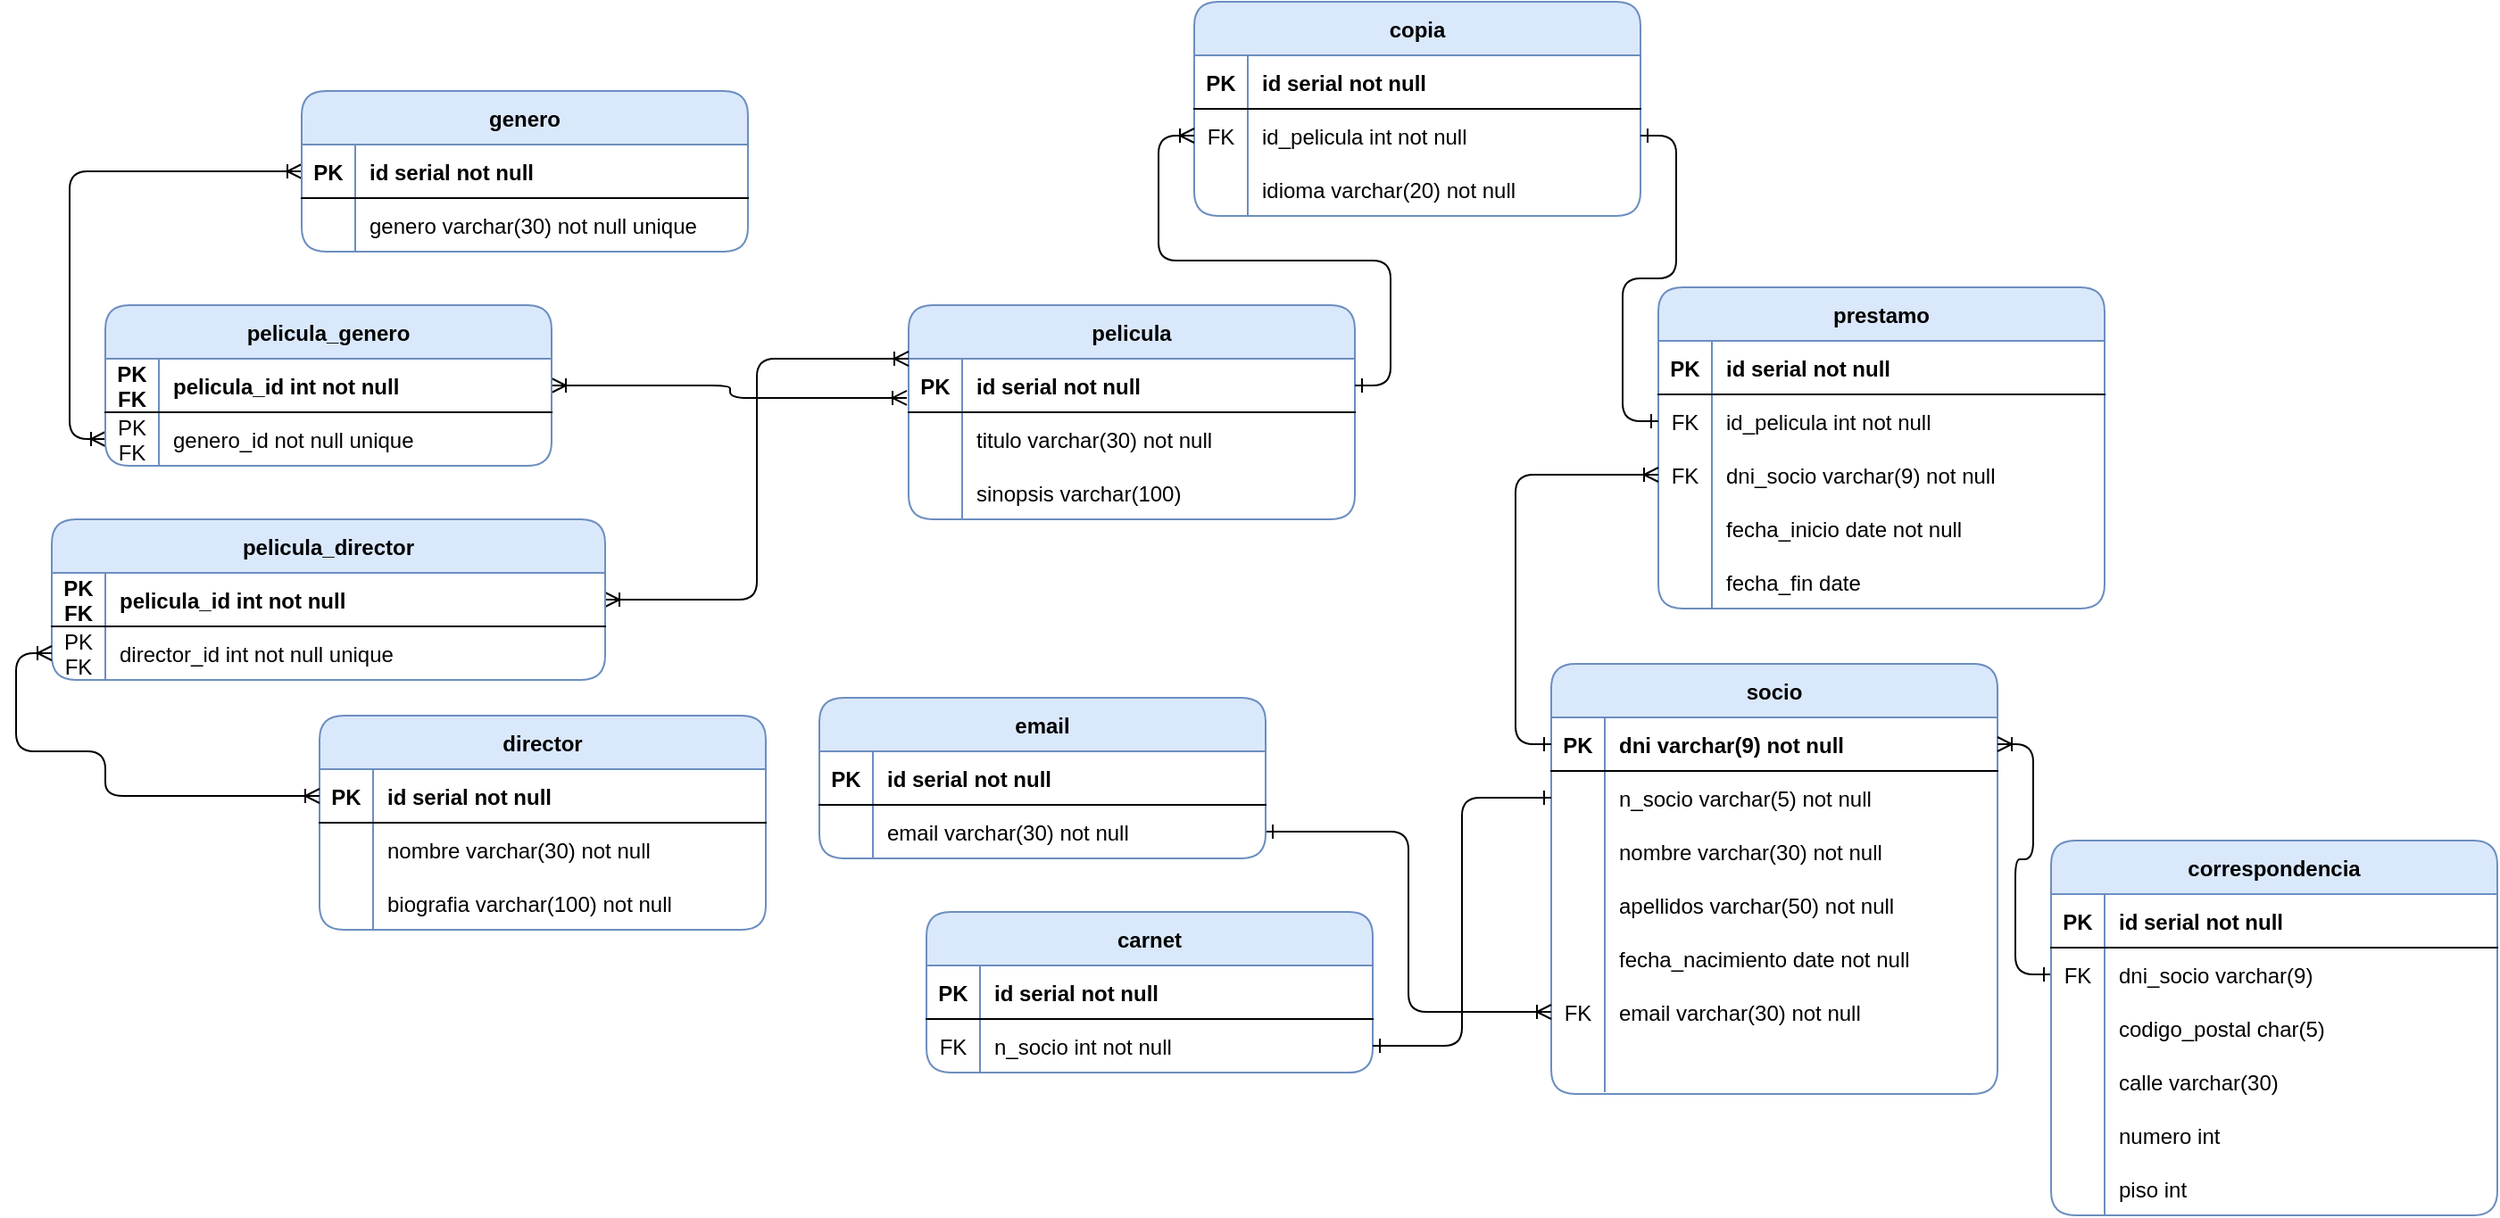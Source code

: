 <mxfile version="24.8.0">
  <diagram id="R2lEEEUBdFMjLlhIrx00" name="Page-1">
    <mxGraphModel dx="3134" dy="910" grid="1" gridSize="10" guides="1" tooltips="1" connect="1" arrows="1" fold="1" page="1" pageScale="1" pageWidth="850" pageHeight="1100" math="0" shadow="0" extFonts="Permanent Marker^https://fonts.googleapis.com/css?family=Permanent+Marker">
      <root>
        <mxCell id="0" />
        <mxCell id="1" parent="0" />
        <mxCell id="RQdMc8sgfqhstPo9OQYl-18" value="socio" style="shape=table;startSize=30;container=1;collapsible=1;childLayout=tableLayout;fixedRows=1;rowLines=0;fontStyle=1;align=center;resizeLast=1;fillColor=#dae8fc;strokeColor=#6c8ebf;rounded=1;" parent="1" vertex="1">
          <mxGeometry x="-30" y="691" width="250" height="241" as="geometry" />
        </mxCell>
        <mxCell id="RQdMc8sgfqhstPo9OQYl-19" value="" style="shape=partialRectangle;collapsible=0;dropTarget=0;pointerEvents=0;fillColor=none;points=[[0,0.5],[1,0.5]];portConstraint=eastwest;top=0;left=0;right=0;bottom=1;rounded=1;" parent="RQdMc8sgfqhstPo9OQYl-18" vertex="1">
          <mxGeometry y="30" width="250" height="30" as="geometry" />
        </mxCell>
        <mxCell id="RQdMc8sgfqhstPo9OQYl-20" value="PK" style="shape=partialRectangle;overflow=hidden;connectable=0;fillColor=none;top=0;left=0;bottom=0;right=0;fontStyle=1;rounded=1;" parent="RQdMc8sgfqhstPo9OQYl-19" vertex="1">
          <mxGeometry width="30" height="30" as="geometry">
            <mxRectangle width="30" height="30" as="alternateBounds" />
          </mxGeometry>
        </mxCell>
        <mxCell id="RQdMc8sgfqhstPo9OQYl-21" value="dni varchar(9) not null " style="shape=partialRectangle;overflow=hidden;connectable=0;fillColor=none;top=0;left=0;bottom=0;right=0;align=left;spacingLeft=6;fontStyle=1;rounded=1;" parent="RQdMc8sgfqhstPo9OQYl-19" vertex="1">
          <mxGeometry x="30" width="220" height="30" as="geometry">
            <mxRectangle width="220" height="30" as="alternateBounds" />
          </mxGeometry>
        </mxCell>
        <mxCell id="RQdMc8sgfqhstPo9OQYl-22" value="" style="shape=partialRectangle;collapsible=0;dropTarget=0;pointerEvents=0;fillColor=none;points=[[0,0.5],[1,0.5]];portConstraint=eastwest;top=0;left=0;right=0;bottom=0;rounded=1;" parent="RQdMc8sgfqhstPo9OQYl-18" vertex="1">
          <mxGeometry y="60" width="250" height="30" as="geometry" />
        </mxCell>
        <mxCell id="RQdMc8sgfqhstPo9OQYl-23" value="" style="shape=partialRectangle;overflow=hidden;connectable=0;fillColor=none;top=0;left=0;bottom=0;right=0;rounded=1;" parent="RQdMc8sgfqhstPo9OQYl-22" vertex="1">
          <mxGeometry width="30" height="30" as="geometry">
            <mxRectangle width="30" height="30" as="alternateBounds" />
          </mxGeometry>
        </mxCell>
        <mxCell id="RQdMc8sgfqhstPo9OQYl-24" value="n_socio varchar(5) not null" style="shape=partialRectangle;overflow=hidden;connectable=0;fillColor=none;top=0;left=0;bottom=0;right=0;align=left;spacingLeft=6;rounded=1;" parent="RQdMc8sgfqhstPo9OQYl-22" vertex="1">
          <mxGeometry x="30" width="220" height="30" as="geometry">
            <mxRectangle width="220" height="30" as="alternateBounds" />
          </mxGeometry>
        </mxCell>
        <mxCell id="RQdMc8sgfqhstPo9OQYl-36" value="" style="shape=partialRectangle;collapsible=0;dropTarget=0;pointerEvents=0;fillColor=none;points=[[0,0.5],[1,0.5]];portConstraint=eastwest;top=0;left=0;right=0;bottom=0;rounded=1;" parent="RQdMc8sgfqhstPo9OQYl-18" vertex="1">
          <mxGeometry y="90" width="250" height="30" as="geometry" />
        </mxCell>
        <mxCell id="RQdMc8sgfqhstPo9OQYl-37" value="" style="shape=partialRectangle;overflow=hidden;connectable=0;fillColor=none;top=0;left=0;bottom=0;right=0;rounded=1;" parent="RQdMc8sgfqhstPo9OQYl-36" vertex="1">
          <mxGeometry width="30" height="30" as="geometry">
            <mxRectangle width="30" height="30" as="alternateBounds" />
          </mxGeometry>
        </mxCell>
        <mxCell id="RQdMc8sgfqhstPo9OQYl-38" value="nombre varchar(30) not null" style="shape=partialRectangle;overflow=hidden;connectable=0;fillColor=none;top=0;left=0;bottom=0;right=0;align=left;spacingLeft=6;rounded=1;" parent="RQdMc8sgfqhstPo9OQYl-36" vertex="1">
          <mxGeometry x="30" width="220" height="30" as="geometry">
            <mxRectangle width="220" height="30" as="alternateBounds" />
          </mxGeometry>
        </mxCell>
        <mxCell id="RQdMc8sgfqhstPo9OQYl-39" value="" style="shape=partialRectangle;collapsible=0;dropTarget=0;pointerEvents=0;fillColor=none;points=[[0,0.5],[1,0.5]];portConstraint=eastwest;top=0;left=0;right=0;bottom=0;rounded=1;" parent="RQdMc8sgfqhstPo9OQYl-18" vertex="1">
          <mxGeometry y="120" width="250" height="30" as="geometry" />
        </mxCell>
        <mxCell id="RQdMc8sgfqhstPo9OQYl-40" value="" style="shape=partialRectangle;overflow=hidden;connectable=0;fillColor=none;top=0;left=0;bottom=0;right=0;rounded=1;" parent="RQdMc8sgfqhstPo9OQYl-39" vertex="1">
          <mxGeometry width="30" height="30" as="geometry">
            <mxRectangle width="30" height="30" as="alternateBounds" />
          </mxGeometry>
        </mxCell>
        <mxCell id="RQdMc8sgfqhstPo9OQYl-41" value="apellidos varchar(50) not null" style="shape=partialRectangle;overflow=hidden;connectable=0;fillColor=none;top=0;left=0;bottom=0;right=0;align=left;spacingLeft=6;rounded=1;" parent="RQdMc8sgfqhstPo9OQYl-39" vertex="1">
          <mxGeometry x="30" width="220" height="30" as="geometry">
            <mxRectangle width="220" height="30" as="alternateBounds" />
          </mxGeometry>
        </mxCell>
        <mxCell id="RQdMc8sgfqhstPo9OQYl-42" value="" style="shape=partialRectangle;collapsible=0;dropTarget=0;pointerEvents=0;fillColor=none;points=[[0,0.5],[1,0.5]];portConstraint=eastwest;top=0;left=0;right=0;bottom=0;rounded=1;" parent="RQdMc8sgfqhstPo9OQYl-18" vertex="1">
          <mxGeometry y="150" width="250" height="30" as="geometry" />
        </mxCell>
        <mxCell id="RQdMc8sgfqhstPo9OQYl-43" value="" style="shape=partialRectangle;overflow=hidden;connectable=0;fillColor=none;top=0;left=0;bottom=0;right=0;rounded=1;" parent="RQdMc8sgfqhstPo9OQYl-42" vertex="1">
          <mxGeometry width="30" height="30" as="geometry">
            <mxRectangle width="30" height="30" as="alternateBounds" />
          </mxGeometry>
        </mxCell>
        <mxCell id="RQdMc8sgfqhstPo9OQYl-44" value="fecha_nacimiento date not null" style="shape=partialRectangle;overflow=hidden;connectable=0;fillColor=none;top=0;left=0;bottom=0;right=0;align=left;spacingLeft=6;rounded=1;" parent="RQdMc8sgfqhstPo9OQYl-42" vertex="1">
          <mxGeometry x="30" width="220" height="30" as="geometry">
            <mxRectangle width="220" height="30" as="alternateBounds" />
          </mxGeometry>
        </mxCell>
        <mxCell id="RQdMc8sgfqhstPo9OQYl-137" value="" style="shape=partialRectangle;collapsible=0;dropTarget=0;pointerEvents=0;fillColor=none;points=[[0,0.5],[1,0.5]];portConstraint=eastwest;top=0;left=0;right=0;bottom=0;rounded=1;" parent="RQdMc8sgfqhstPo9OQYl-18" vertex="1">
          <mxGeometry y="180" width="250" height="30" as="geometry" />
        </mxCell>
        <mxCell id="RQdMc8sgfqhstPo9OQYl-138" value="FK" style="shape=partialRectangle;overflow=hidden;connectable=0;fillColor=none;top=0;left=0;bottom=0;right=0;rounded=1;" parent="RQdMc8sgfqhstPo9OQYl-137" vertex="1">
          <mxGeometry width="30" height="30" as="geometry">
            <mxRectangle width="30" height="30" as="alternateBounds" />
          </mxGeometry>
        </mxCell>
        <mxCell id="RQdMc8sgfqhstPo9OQYl-139" value="email varchar(30) not null" style="shape=partialRectangle;overflow=hidden;connectable=0;fillColor=none;top=0;left=0;bottom=0;right=0;align=left;spacingLeft=6;rounded=1;" parent="RQdMc8sgfqhstPo9OQYl-137" vertex="1">
          <mxGeometry x="30" width="220" height="30" as="geometry">
            <mxRectangle width="220" height="30" as="alternateBounds" />
          </mxGeometry>
        </mxCell>
        <mxCell id="RQdMc8sgfqhstPo9OQYl-175" value="" style="shape=partialRectangle;collapsible=0;dropTarget=0;pointerEvents=0;fillColor=none;points=[[0,0.5],[1,0.5]];portConstraint=eastwest;top=0;left=0;right=0;bottom=0;rounded=1;" parent="RQdMc8sgfqhstPo9OQYl-18" vertex="1">
          <mxGeometry y="210" width="250" height="30" as="geometry" />
        </mxCell>
        <mxCell id="RQdMc8sgfqhstPo9OQYl-176" value="" style="shape=partialRectangle;overflow=hidden;connectable=0;fillColor=none;top=0;left=0;bottom=0;right=0;rounded=1;" parent="RQdMc8sgfqhstPo9OQYl-175" vertex="1">
          <mxGeometry width="30" height="30" as="geometry">
            <mxRectangle width="30" height="30" as="alternateBounds" />
          </mxGeometry>
        </mxCell>
        <mxCell id="RQdMc8sgfqhstPo9OQYl-177" value="" style="shape=partialRectangle;overflow=hidden;connectable=0;fillColor=none;top=0;left=0;bottom=0;right=0;align=left;spacingLeft=6;rounded=1;" parent="RQdMc8sgfqhstPo9OQYl-175" vertex="1">
          <mxGeometry x="30" width="220" height="30" as="geometry">
            <mxRectangle width="220" height="30" as="alternateBounds" />
          </mxGeometry>
        </mxCell>
        <mxCell id="RQdMc8sgfqhstPo9OQYl-64" value="pelicula" style="shape=table;startSize=30;container=1;collapsible=1;childLayout=tableLayout;fixedRows=1;rowLines=0;fontStyle=1;align=center;resizeLast=1;fillColor=#dae8fc;strokeColor=#6c8ebf;rounded=1;" parent="1" vertex="1">
          <mxGeometry x="-390" y="490" width="250" height="120" as="geometry" />
        </mxCell>
        <mxCell id="RQdMc8sgfqhstPo9OQYl-65" value="" style="shape=partialRectangle;collapsible=0;dropTarget=0;pointerEvents=0;fillColor=none;points=[[0,0.5],[1,0.5]];portConstraint=eastwest;top=0;left=0;right=0;bottom=1;rounded=1;" parent="RQdMc8sgfqhstPo9OQYl-64" vertex="1">
          <mxGeometry y="30" width="250" height="30" as="geometry" />
        </mxCell>
        <mxCell id="RQdMc8sgfqhstPo9OQYl-66" value="PK" style="shape=partialRectangle;overflow=hidden;connectable=0;fillColor=none;top=0;left=0;bottom=0;right=0;fontStyle=1;rounded=1;" parent="RQdMc8sgfqhstPo9OQYl-65" vertex="1">
          <mxGeometry width="30" height="30" as="geometry">
            <mxRectangle width="30" height="30" as="alternateBounds" />
          </mxGeometry>
        </mxCell>
        <mxCell id="RQdMc8sgfqhstPo9OQYl-67" value="id serial not null " style="shape=partialRectangle;overflow=hidden;connectable=0;fillColor=none;top=0;left=0;bottom=0;right=0;align=left;spacingLeft=6;fontStyle=1;rounded=1;" parent="RQdMc8sgfqhstPo9OQYl-65" vertex="1">
          <mxGeometry x="30" width="220" height="30" as="geometry">
            <mxRectangle width="220" height="30" as="alternateBounds" />
          </mxGeometry>
        </mxCell>
        <mxCell id="RQdMc8sgfqhstPo9OQYl-68" value="" style="shape=partialRectangle;collapsible=0;dropTarget=0;pointerEvents=0;fillColor=none;points=[[0,0.5],[1,0.5]];portConstraint=eastwest;top=0;left=0;right=0;bottom=0;rounded=1;" parent="RQdMc8sgfqhstPo9OQYl-64" vertex="1">
          <mxGeometry y="60" width="250" height="30" as="geometry" />
        </mxCell>
        <mxCell id="RQdMc8sgfqhstPo9OQYl-69" value="" style="shape=partialRectangle;overflow=hidden;connectable=0;fillColor=none;top=0;left=0;bottom=0;right=0;rounded=1;" parent="RQdMc8sgfqhstPo9OQYl-68" vertex="1">
          <mxGeometry width="30" height="30" as="geometry">
            <mxRectangle width="30" height="30" as="alternateBounds" />
          </mxGeometry>
        </mxCell>
        <mxCell id="RQdMc8sgfqhstPo9OQYl-70" value="titulo varchar(30) not null" style="shape=partialRectangle;overflow=hidden;connectable=0;fillColor=none;top=0;left=0;bottom=0;right=0;align=left;spacingLeft=6;rounded=1;" parent="RQdMc8sgfqhstPo9OQYl-68" vertex="1">
          <mxGeometry x="30" width="220" height="30" as="geometry">
            <mxRectangle width="220" height="30" as="alternateBounds" />
          </mxGeometry>
        </mxCell>
        <mxCell id="RQdMc8sgfqhstPo9OQYl-77" value="" style="shape=partialRectangle;collapsible=0;dropTarget=0;pointerEvents=0;fillColor=none;points=[[0,0.5],[1,0.5]];portConstraint=eastwest;top=0;left=0;right=0;bottom=0;rounded=1;" parent="RQdMc8sgfqhstPo9OQYl-64" vertex="1">
          <mxGeometry y="90" width="250" height="30" as="geometry" />
        </mxCell>
        <mxCell id="RQdMc8sgfqhstPo9OQYl-78" value="" style="shape=partialRectangle;overflow=hidden;connectable=0;fillColor=none;top=0;left=0;bottom=0;right=0;rounded=1;" parent="RQdMc8sgfqhstPo9OQYl-77" vertex="1">
          <mxGeometry width="30" height="30" as="geometry">
            <mxRectangle width="30" height="30" as="alternateBounds" />
          </mxGeometry>
        </mxCell>
        <mxCell id="RQdMc8sgfqhstPo9OQYl-79" value="sinopsis varchar(100)" style="shape=partialRectangle;overflow=hidden;connectable=0;fillColor=none;top=0;left=0;bottom=0;right=0;align=left;spacingLeft=6;rounded=1;" parent="RQdMc8sgfqhstPo9OQYl-77" vertex="1">
          <mxGeometry x="30" width="220" height="30" as="geometry">
            <mxRectangle width="220" height="30" as="alternateBounds" />
          </mxGeometry>
        </mxCell>
        <mxCell id="RQdMc8sgfqhstPo9OQYl-102" value="copia" style="shape=table;startSize=30;container=1;collapsible=1;childLayout=tableLayout;fixedRows=1;rowLines=0;fontStyle=1;align=center;resizeLast=1;fillColor=#dae8fc;strokeColor=#6c8ebf;rounded=1;" parent="1" vertex="1">
          <mxGeometry x="-230" y="320" width="250" height="120" as="geometry" />
        </mxCell>
        <mxCell id="RQdMc8sgfqhstPo9OQYl-103" value="" style="shape=partialRectangle;collapsible=0;dropTarget=0;pointerEvents=0;fillColor=none;points=[[0,0.5],[1,0.5]];portConstraint=eastwest;top=0;left=0;right=0;bottom=1;rounded=1;" parent="RQdMc8sgfqhstPo9OQYl-102" vertex="1">
          <mxGeometry y="30" width="250" height="30" as="geometry" />
        </mxCell>
        <mxCell id="RQdMc8sgfqhstPo9OQYl-104" value="PK" style="shape=partialRectangle;overflow=hidden;connectable=0;fillColor=none;top=0;left=0;bottom=0;right=0;fontStyle=1;rounded=1;" parent="RQdMc8sgfqhstPo9OQYl-103" vertex="1">
          <mxGeometry width="30" height="30" as="geometry">
            <mxRectangle width="30" height="30" as="alternateBounds" />
          </mxGeometry>
        </mxCell>
        <mxCell id="RQdMc8sgfqhstPo9OQYl-105" value="id serial not null " style="shape=partialRectangle;overflow=hidden;connectable=0;fillColor=none;top=0;left=0;bottom=0;right=0;align=left;spacingLeft=6;fontStyle=1;rounded=1;" parent="RQdMc8sgfqhstPo9OQYl-103" vertex="1">
          <mxGeometry x="30" width="220" height="30" as="geometry">
            <mxRectangle width="220" height="30" as="alternateBounds" />
          </mxGeometry>
        </mxCell>
        <mxCell id="RQdMc8sgfqhstPo9OQYl-106" value="" style="shape=partialRectangle;collapsible=0;dropTarget=0;pointerEvents=0;fillColor=none;points=[[0,0.5],[1,0.5]];portConstraint=eastwest;top=0;left=0;right=0;bottom=0;rounded=1;" parent="RQdMc8sgfqhstPo9OQYl-102" vertex="1">
          <mxGeometry y="60" width="250" height="30" as="geometry" />
        </mxCell>
        <mxCell id="RQdMc8sgfqhstPo9OQYl-107" value="FK" style="shape=partialRectangle;overflow=hidden;connectable=0;fillColor=none;top=0;left=0;bottom=0;right=0;rounded=1;" parent="RQdMc8sgfqhstPo9OQYl-106" vertex="1">
          <mxGeometry width="30" height="30" as="geometry">
            <mxRectangle width="30" height="30" as="alternateBounds" />
          </mxGeometry>
        </mxCell>
        <mxCell id="RQdMc8sgfqhstPo9OQYl-108" value="id_pelicula int not null" style="shape=partialRectangle;overflow=hidden;connectable=0;fillColor=none;top=0;left=0;bottom=0;right=0;align=left;spacingLeft=6;rounded=1;" parent="RQdMc8sgfqhstPo9OQYl-106" vertex="1">
          <mxGeometry x="30" width="220" height="30" as="geometry">
            <mxRectangle width="220" height="30" as="alternateBounds" />
          </mxGeometry>
        </mxCell>
        <mxCell id="RQdMc8sgfqhstPo9OQYl-123" value="" style="shape=partialRectangle;collapsible=0;dropTarget=0;pointerEvents=0;fillColor=none;points=[[0,0.5],[1,0.5]];portConstraint=eastwest;top=0;left=0;right=0;bottom=0;rounded=1;" parent="RQdMc8sgfqhstPo9OQYl-102" vertex="1">
          <mxGeometry y="90" width="250" height="30" as="geometry" />
        </mxCell>
        <mxCell id="RQdMc8sgfqhstPo9OQYl-124" value="" style="shape=partialRectangle;overflow=hidden;connectable=0;fillColor=none;top=0;left=0;bottom=0;right=0;rounded=1;" parent="RQdMc8sgfqhstPo9OQYl-123" vertex="1">
          <mxGeometry width="30" height="30" as="geometry">
            <mxRectangle width="30" height="30" as="alternateBounds" />
          </mxGeometry>
        </mxCell>
        <mxCell id="RQdMc8sgfqhstPo9OQYl-125" value="idioma varchar(20) not null" style="shape=partialRectangle;overflow=hidden;connectable=0;fillColor=none;top=0;left=0;bottom=0;right=0;align=left;spacingLeft=6;rounded=1;" parent="RQdMc8sgfqhstPo9OQYl-123" vertex="1">
          <mxGeometry x="30" width="220" height="30" as="geometry">
            <mxRectangle width="220" height="30" as="alternateBounds" />
          </mxGeometry>
        </mxCell>
        <mxCell id="RQdMc8sgfqhstPo9OQYl-121" value="" style="edgeStyle=orthogonalEdgeStyle;rounded=1;orthogonalLoop=1;jettySize=auto;html=1;fontFamily=Helvetica;fontSize=12;fontColor=default;endArrow=ERone;endFill=0;startArrow=ERoneToMany;startFill=0;" parent="1" source="RQdMc8sgfqhstPo9OQYl-19" target="RQdMc8sgfqhstPo9OQYl-49" edge="1">
          <mxGeometry relative="1" as="geometry">
            <mxPoint x="340" y="770" as="targetPoint" />
          </mxGeometry>
        </mxCell>
        <mxCell id="RQdMc8sgfqhstPo9OQYl-122" value="" style="edgeStyle=orthogonalEdgeStyle;rounded=1;orthogonalLoop=1;jettySize=auto;html=1;endArrow=ERone;endFill=0;startArrow=ERoneToMany;startFill=0;" parent="1" source="RQdMc8sgfqhstPo9OQYl-106" target="RQdMc8sgfqhstPo9OQYl-65" edge="1">
          <mxGeometry relative="1" as="geometry" />
        </mxCell>
        <mxCell id="RQdMc8sgfqhstPo9OQYl-83" value="prestamo" style="shape=table;startSize=30;container=1;collapsible=1;childLayout=tableLayout;fixedRows=1;rowLines=0;fontStyle=1;align=center;resizeLast=1;fillColor=#dae8fc;strokeColor=#6c8ebf;rounded=1;" parent="1" vertex="1">
          <mxGeometry x="30" y="480" width="250" height="180" as="geometry" />
        </mxCell>
        <mxCell id="RQdMc8sgfqhstPo9OQYl-84" value="" style="shape=partialRectangle;collapsible=0;dropTarget=0;pointerEvents=0;fillColor=none;points=[[0,0.5],[1,0.5]];portConstraint=eastwest;top=0;left=0;right=0;bottom=1;rounded=1;" parent="RQdMc8sgfqhstPo9OQYl-83" vertex="1">
          <mxGeometry y="30" width="250" height="30" as="geometry" />
        </mxCell>
        <mxCell id="RQdMc8sgfqhstPo9OQYl-85" value="PK" style="shape=partialRectangle;overflow=hidden;connectable=0;fillColor=none;top=0;left=0;bottom=0;right=0;fontStyle=1;rounded=1;" parent="RQdMc8sgfqhstPo9OQYl-84" vertex="1">
          <mxGeometry width="30" height="30" as="geometry">
            <mxRectangle width="30" height="30" as="alternateBounds" />
          </mxGeometry>
        </mxCell>
        <mxCell id="RQdMc8sgfqhstPo9OQYl-86" value="id serial not null " style="shape=partialRectangle;overflow=hidden;connectable=0;fillColor=none;top=0;left=0;bottom=0;right=0;align=left;spacingLeft=6;fontStyle=1;rounded=1;" parent="RQdMc8sgfqhstPo9OQYl-84" vertex="1">
          <mxGeometry x="30" width="220" height="30" as="geometry">
            <mxRectangle width="220" height="30" as="alternateBounds" />
          </mxGeometry>
        </mxCell>
        <mxCell id="RQdMc8sgfqhstPo9OQYl-87" value="" style="shape=partialRectangle;collapsible=0;dropTarget=0;pointerEvents=0;fillColor=none;points=[[0,0.5],[1,0.5]];portConstraint=eastwest;top=0;left=0;right=0;bottom=0;rounded=1;" parent="RQdMc8sgfqhstPo9OQYl-83" vertex="1">
          <mxGeometry y="60" width="250" height="30" as="geometry" />
        </mxCell>
        <mxCell id="RQdMc8sgfqhstPo9OQYl-88" value="FK" style="shape=partialRectangle;overflow=hidden;connectable=0;fillColor=none;top=0;left=0;bottom=0;right=0;rounded=1;" parent="RQdMc8sgfqhstPo9OQYl-87" vertex="1">
          <mxGeometry width="30" height="30" as="geometry">
            <mxRectangle width="30" height="30" as="alternateBounds" />
          </mxGeometry>
        </mxCell>
        <mxCell id="RQdMc8sgfqhstPo9OQYl-89" value="id_pelicula int not null" style="shape=partialRectangle;overflow=hidden;connectable=0;fillColor=none;top=0;left=0;bottom=0;right=0;align=left;spacingLeft=6;rounded=1;" parent="RQdMc8sgfqhstPo9OQYl-87" vertex="1">
          <mxGeometry x="30" width="220" height="30" as="geometry">
            <mxRectangle width="220" height="30" as="alternateBounds" />
          </mxGeometry>
        </mxCell>
        <mxCell id="RQdMc8sgfqhstPo9OQYl-90" value="" style="shape=partialRectangle;collapsible=0;dropTarget=0;pointerEvents=0;fillColor=none;points=[[0,0.5],[1,0.5]];portConstraint=eastwest;top=0;left=0;right=0;bottom=0;rounded=1;" parent="RQdMc8sgfqhstPo9OQYl-83" vertex="1">
          <mxGeometry y="90" width="250" height="30" as="geometry" />
        </mxCell>
        <mxCell id="RQdMc8sgfqhstPo9OQYl-91" value="FK" style="shape=partialRectangle;overflow=hidden;connectable=0;fillColor=none;top=0;left=0;bottom=0;right=0;rounded=1;" parent="RQdMc8sgfqhstPo9OQYl-90" vertex="1">
          <mxGeometry width="30" height="30" as="geometry">
            <mxRectangle width="30" height="30" as="alternateBounds" />
          </mxGeometry>
        </mxCell>
        <mxCell id="RQdMc8sgfqhstPo9OQYl-92" value="dni_socio varchar(9) not null" style="shape=partialRectangle;overflow=hidden;connectable=0;fillColor=none;top=0;left=0;bottom=0;right=0;align=left;spacingLeft=6;rounded=1;" parent="RQdMc8sgfqhstPo9OQYl-90" vertex="1">
          <mxGeometry x="30" width="220" height="30" as="geometry">
            <mxRectangle width="220" height="30" as="alternateBounds" />
          </mxGeometry>
        </mxCell>
        <mxCell id="RQdMc8sgfqhstPo9OQYl-126" value="" style="shape=partialRectangle;collapsible=0;dropTarget=0;pointerEvents=0;fillColor=none;points=[[0,0.5],[1,0.5]];portConstraint=eastwest;top=0;left=0;right=0;bottom=0;rounded=1;" parent="RQdMc8sgfqhstPo9OQYl-83" vertex="1">
          <mxGeometry y="120" width="250" height="30" as="geometry" />
        </mxCell>
        <mxCell id="RQdMc8sgfqhstPo9OQYl-127" value="" style="shape=partialRectangle;overflow=hidden;connectable=0;fillColor=none;top=0;left=0;bottom=0;right=0;rounded=1;" parent="RQdMc8sgfqhstPo9OQYl-126" vertex="1">
          <mxGeometry width="30" height="30" as="geometry">
            <mxRectangle width="30" height="30" as="alternateBounds" />
          </mxGeometry>
        </mxCell>
        <mxCell id="RQdMc8sgfqhstPo9OQYl-128" value="fecha_inicio date not null" style="shape=partialRectangle;overflow=hidden;connectable=0;fillColor=none;top=0;left=0;bottom=0;right=0;align=left;spacingLeft=6;rounded=1;" parent="RQdMc8sgfqhstPo9OQYl-126" vertex="1">
          <mxGeometry x="30" width="220" height="30" as="geometry">
            <mxRectangle width="220" height="30" as="alternateBounds" />
          </mxGeometry>
        </mxCell>
        <mxCell id="RQdMc8sgfqhstPo9OQYl-129" value="" style="shape=partialRectangle;collapsible=0;dropTarget=0;pointerEvents=0;fillColor=none;points=[[0,0.5],[1,0.5]];portConstraint=eastwest;top=0;left=0;right=0;bottom=0;rounded=1;" parent="RQdMc8sgfqhstPo9OQYl-83" vertex="1">
          <mxGeometry y="150" width="250" height="30" as="geometry" />
        </mxCell>
        <mxCell id="RQdMc8sgfqhstPo9OQYl-130" value="" style="shape=partialRectangle;overflow=hidden;connectable=0;fillColor=none;top=0;left=0;bottom=0;right=0;rounded=1;" parent="RQdMc8sgfqhstPo9OQYl-129" vertex="1">
          <mxGeometry width="30" height="30" as="geometry">
            <mxRectangle width="30" height="30" as="alternateBounds" />
          </mxGeometry>
        </mxCell>
        <mxCell id="RQdMc8sgfqhstPo9OQYl-131" value="fecha_fin date" style="shape=partialRectangle;overflow=hidden;connectable=0;fillColor=none;top=0;left=0;bottom=0;right=0;align=left;spacingLeft=6;rounded=1;" parent="RQdMc8sgfqhstPo9OQYl-129" vertex="1">
          <mxGeometry x="30" width="220" height="30" as="geometry">
            <mxRectangle width="220" height="30" as="alternateBounds" />
          </mxGeometry>
        </mxCell>
        <mxCell id="RQdMc8sgfqhstPo9OQYl-132" value="" style="edgeStyle=orthogonalEdgeStyle;rounded=1;orthogonalLoop=1;jettySize=auto;html=1;endArrow=ERone;endFill=0;startArrow=ERone;startFill=0;" parent="1" source="RQdMc8sgfqhstPo9OQYl-106" target="RQdMc8sgfqhstPo9OQYl-87" edge="1">
          <mxGeometry relative="1" as="geometry" />
        </mxCell>
        <mxCell id="RQdMc8sgfqhstPo9OQYl-133" value="" style="edgeStyle=orthogonalEdgeStyle;rounded=1;orthogonalLoop=1;jettySize=auto;html=1;entryX=0;entryY=0.5;entryDx=0;entryDy=0;endArrow=ERone;endFill=0;startArrow=ERoneToMany;startFill=0;" parent="1" source="RQdMc8sgfqhstPo9OQYl-90" target="RQdMc8sgfqhstPo9OQYl-19" edge="1">
          <mxGeometry relative="1" as="geometry" />
        </mxCell>
        <mxCell id="RQdMc8sgfqhstPo9OQYl-140" value="carnet" style="shape=table;startSize=30;container=1;collapsible=1;childLayout=tableLayout;fixedRows=1;rowLines=0;fontStyle=1;align=center;resizeLast=1;fillColor=#dae8fc;strokeColor=#6c8ebf;rounded=1;" parent="1" vertex="1">
          <mxGeometry x="-380" y="830" width="250" height="90" as="geometry" />
        </mxCell>
        <mxCell id="RQdMc8sgfqhstPo9OQYl-141" value="" style="shape=partialRectangle;collapsible=0;dropTarget=0;pointerEvents=0;fillColor=none;points=[[0,0.5],[1,0.5]];portConstraint=eastwest;top=0;left=0;right=0;bottom=1;rounded=1;" parent="RQdMc8sgfqhstPo9OQYl-140" vertex="1">
          <mxGeometry y="30" width="250" height="30" as="geometry" />
        </mxCell>
        <mxCell id="RQdMc8sgfqhstPo9OQYl-142" value="PK" style="shape=partialRectangle;overflow=hidden;connectable=0;fillColor=none;top=0;left=0;bottom=0;right=0;fontStyle=1;rounded=1;" parent="RQdMc8sgfqhstPo9OQYl-141" vertex="1">
          <mxGeometry width="30" height="30" as="geometry">
            <mxRectangle width="30" height="30" as="alternateBounds" />
          </mxGeometry>
        </mxCell>
        <mxCell id="RQdMc8sgfqhstPo9OQYl-143" value="id serial not null" style="shape=partialRectangle;overflow=hidden;connectable=0;fillColor=none;top=0;left=0;bottom=0;right=0;align=left;spacingLeft=6;fontStyle=1;rounded=1;" parent="RQdMc8sgfqhstPo9OQYl-141" vertex="1">
          <mxGeometry x="30" width="220" height="30" as="geometry">
            <mxRectangle width="220" height="30" as="alternateBounds" />
          </mxGeometry>
        </mxCell>
        <mxCell id="RQdMc8sgfqhstPo9OQYl-144" value="" style="shape=partialRectangle;collapsible=0;dropTarget=0;pointerEvents=0;fillColor=none;points=[[0,0.5],[1,0.5]];portConstraint=eastwest;top=0;left=0;right=0;bottom=0;rounded=1;" parent="RQdMc8sgfqhstPo9OQYl-140" vertex="1">
          <mxGeometry y="60" width="250" height="30" as="geometry" />
        </mxCell>
        <mxCell id="RQdMc8sgfqhstPo9OQYl-145" value="FK" style="shape=partialRectangle;overflow=hidden;connectable=0;fillColor=none;top=0;left=0;bottom=0;right=0;rounded=1;" parent="RQdMc8sgfqhstPo9OQYl-144" vertex="1">
          <mxGeometry width="30" height="30" as="geometry">
            <mxRectangle width="30" height="30" as="alternateBounds" />
          </mxGeometry>
        </mxCell>
        <mxCell id="RQdMc8sgfqhstPo9OQYl-146" value="n_socio int not null" style="shape=partialRectangle;overflow=hidden;connectable=0;fillColor=none;top=0;left=0;bottom=0;right=0;align=left;spacingLeft=6;rounded=1;" parent="RQdMc8sgfqhstPo9OQYl-144" vertex="1">
          <mxGeometry x="30" width="220" height="30" as="geometry">
            <mxRectangle width="220" height="30" as="alternateBounds" />
          </mxGeometry>
        </mxCell>
        <mxCell id="RQdMc8sgfqhstPo9OQYl-159" value="" style="edgeStyle=orthogonalEdgeStyle;rounded=1;orthogonalLoop=1;jettySize=auto;html=1;entryX=0;entryY=0.5;entryDx=0;entryDy=0;endArrow=ERone;endFill=0;startArrow=ERone;startFill=0;exitX=1;exitY=0.5;exitDx=0;exitDy=0;" parent="1" source="RQdMc8sgfqhstPo9OQYl-144" target="RQdMc8sgfqhstPo9OQYl-22" edge="1">
          <mxGeometry relative="1" as="geometry" />
        </mxCell>
        <mxCell id="RQdMc8sgfqhstPo9OQYl-163" value="" style="edgeStyle=orthogonalEdgeStyle;rounded=1;orthogonalLoop=1;jettySize=auto;html=1;endArrow=ERoneToMany;endFill=0;startArrow=ERone;startFill=0;exitX=1;exitY=0.5;exitDx=0;exitDy=0;" parent="1" source="RQdMc8sgfqhstPo9OQYl-169" target="RQdMc8sgfqhstPo9OQYl-137" edge="1">
          <mxGeometry relative="1" as="geometry">
            <mxPoint x="-170" y="805" as="sourcePoint" />
            <mxPoint x="-80.5" y="740" as="targetPoint" />
          </mxGeometry>
        </mxCell>
        <mxCell id="RQdMc8sgfqhstPo9OQYl-165" value="email" style="shape=table;startSize=30;container=1;collapsible=1;childLayout=tableLayout;fixedRows=1;rowLines=0;fontStyle=1;align=center;resizeLast=1;fillColor=#dae8fc;strokeColor=#6c8ebf;rounded=1;" parent="1" vertex="1">
          <mxGeometry x="-440" y="710" width="250" height="90" as="geometry" />
        </mxCell>
        <mxCell id="RQdMc8sgfqhstPo9OQYl-166" value="" style="shape=partialRectangle;collapsible=0;dropTarget=0;pointerEvents=0;fillColor=none;points=[[0,0.5],[1,0.5]];portConstraint=eastwest;top=0;left=0;right=0;bottom=1;rounded=1;" parent="RQdMc8sgfqhstPo9OQYl-165" vertex="1">
          <mxGeometry y="30" width="250" height="30" as="geometry" />
        </mxCell>
        <mxCell id="RQdMc8sgfqhstPo9OQYl-167" value="PK" style="shape=partialRectangle;overflow=hidden;connectable=0;fillColor=none;top=0;left=0;bottom=0;right=0;fontStyle=1;rounded=1;" parent="RQdMc8sgfqhstPo9OQYl-166" vertex="1">
          <mxGeometry width="30" height="30" as="geometry">
            <mxRectangle width="30" height="30" as="alternateBounds" />
          </mxGeometry>
        </mxCell>
        <mxCell id="RQdMc8sgfqhstPo9OQYl-168" value="id serial not null" style="shape=partialRectangle;overflow=hidden;connectable=0;fillColor=none;top=0;left=0;bottom=0;right=0;align=left;spacingLeft=6;fontStyle=1;rounded=1;" parent="RQdMc8sgfqhstPo9OQYl-166" vertex="1">
          <mxGeometry x="30" width="220" height="30" as="geometry">
            <mxRectangle width="220" height="30" as="alternateBounds" />
          </mxGeometry>
        </mxCell>
        <mxCell id="RQdMc8sgfqhstPo9OQYl-169" value="" style="shape=partialRectangle;collapsible=0;dropTarget=0;pointerEvents=0;fillColor=none;points=[[0,0.5],[1,0.5]];portConstraint=eastwest;top=0;left=0;right=0;bottom=0;rounded=1;" parent="RQdMc8sgfqhstPo9OQYl-165" vertex="1">
          <mxGeometry y="60" width="250" height="30" as="geometry" />
        </mxCell>
        <mxCell id="RQdMc8sgfqhstPo9OQYl-170" value="" style="shape=partialRectangle;overflow=hidden;connectable=0;fillColor=none;top=0;left=0;bottom=0;right=0;rounded=1;" parent="RQdMc8sgfqhstPo9OQYl-169" vertex="1">
          <mxGeometry width="30" height="30" as="geometry">
            <mxRectangle width="30" height="30" as="alternateBounds" />
          </mxGeometry>
        </mxCell>
        <mxCell id="RQdMc8sgfqhstPo9OQYl-171" value="email varchar(30) not null" style="shape=partialRectangle;overflow=hidden;connectable=0;fillColor=none;top=0;left=0;bottom=0;right=0;align=left;spacingLeft=6;rounded=1;" parent="RQdMc8sgfqhstPo9OQYl-169" vertex="1">
          <mxGeometry x="30" width="220" height="30" as="geometry">
            <mxRectangle width="220" height="30" as="alternateBounds" />
          </mxGeometry>
        </mxCell>
        <mxCell id="RQdMc8sgfqhstPo9OQYl-178" value="director" style="shape=table;startSize=30;container=1;collapsible=1;childLayout=tableLayout;fixedRows=1;rowLines=0;fontStyle=1;align=center;resizeLast=1;fillColor=#dae8fc;strokeColor=#6c8ebf;rounded=1;" parent="1" vertex="1">
          <mxGeometry x="-720" y="720" width="250" height="120" as="geometry" />
        </mxCell>
        <mxCell id="RQdMc8sgfqhstPo9OQYl-179" value="" style="shape=partialRectangle;collapsible=0;dropTarget=0;pointerEvents=0;fillColor=none;points=[[0,0.5],[1,0.5]];portConstraint=eastwest;top=0;left=0;right=0;bottom=1;rounded=1;" parent="RQdMc8sgfqhstPo9OQYl-178" vertex="1">
          <mxGeometry y="30" width="250" height="30" as="geometry" />
        </mxCell>
        <mxCell id="RQdMc8sgfqhstPo9OQYl-180" value="PK" style="shape=partialRectangle;overflow=hidden;connectable=0;fillColor=none;top=0;left=0;bottom=0;right=0;fontStyle=1;rounded=1;" parent="RQdMc8sgfqhstPo9OQYl-179" vertex="1">
          <mxGeometry width="30" height="30" as="geometry">
            <mxRectangle width="30" height="30" as="alternateBounds" />
          </mxGeometry>
        </mxCell>
        <mxCell id="RQdMc8sgfqhstPo9OQYl-181" value="id serial not null" style="shape=partialRectangle;overflow=hidden;connectable=0;fillColor=none;top=0;left=0;bottom=0;right=0;align=left;spacingLeft=6;fontStyle=1;rounded=1;" parent="RQdMc8sgfqhstPo9OQYl-179" vertex="1">
          <mxGeometry x="30" width="220" height="30" as="geometry">
            <mxRectangle width="220" height="30" as="alternateBounds" />
          </mxGeometry>
        </mxCell>
        <mxCell id="RQdMc8sgfqhstPo9OQYl-182" value="" style="shape=partialRectangle;collapsible=0;dropTarget=0;pointerEvents=0;fillColor=none;points=[[0,0.5],[1,0.5]];portConstraint=eastwest;top=0;left=0;right=0;bottom=0;rounded=1;" parent="RQdMc8sgfqhstPo9OQYl-178" vertex="1">
          <mxGeometry y="60" width="250" height="30" as="geometry" />
        </mxCell>
        <mxCell id="RQdMc8sgfqhstPo9OQYl-183" value="" style="shape=partialRectangle;overflow=hidden;connectable=0;fillColor=none;top=0;left=0;bottom=0;right=0;rounded=1;" parent="RQdMc8sgfqhstPo9OQYl-182" vertex="1">
          <mxGeometry width="30" height="30" as="geometry">
            <mxRectangle width="30" height="30" as="alternateBounds" />
          </mxGeometry>
        </mxCell>
        <mxCell id="RQdMc8sgfqhstPo9OQYl-184" value="nombre varchar(30) not null" style="shape=partialRectangle;overflow=hidden;connectable=0;fillColor=none;top=0;left=0;bottom=0;right=0;align=left;spacingLeft=6;rounded=1;" parent="RQdMc8sgfqhstPo9OQYl-182" vertex="1">
          <mxGeometry x="30" width="220" height="30" as="geometry">
            <mxRectangle width="220" height="30" as="alternateBounds" />
          </mxGeometry>
        </mxCell>
        <mxCell id="RQdMc8sgfqhstPo9OQYl-192" value="" style="shape=partialRectangle;collapsible=0;dropTarget=0;pointerEvents=0;fillColor=none;points=[[0,0.5],[1,0.5]];portConstraint=eastwest;top=0;left=0;right=0;bottom=0;rounded=1;" parent="RQdMc8sgfqhstPo9OQYl-178" vertex="1">
          <mxGeometry y="90" width="250" height="30" as="geometry" />
        </mxCell>
        <mxCell id="RQdMc8sgfqhstPo9OQYl-193" value="" style="shape=partialRectangle;overflow=hidden;connectable=0;fillColor=none;top=0;left=0;bottom=0;right=0;rounded=1;" parent="RQdMc8sgfqhstPo9OQYl-192" vertex="1">
          <mxGeometry width="30" height="30" as="geometry">
            <mxRectangle width="30" height="30" as="alternateBounds" />
          </mxGeometry>
        </mxCell>
        <mxCell id="RQdMc8sgfqhstPo9OQYl-194" value="biografia varchar(100) not null" style="shape=partialRectangle;overflow=hidden;connectable=0;fillColor=none;top=0;left=0;bottom=0;right=0;align=left;spacingLeft=6;rounded=1;" parent="RQdMc8sgfqhstPo9OQYl-192" vertex="1">
          <mxGeometry x="30" width="220" height="30" as="geometry">
            <mxRectangle width="220" height="30" as="alternateBounds" />
          </mxGeometry>
        </mxCell>
        <mxCell id="RQdMc8sgfqhstPo9OQYl-222" style="edgeStyle=orthogonalEdgeStyle;rounded=1;orthogonalLoop=1;jettySize=auto;html=1;entryX=0;entryY=0.5;entryDx=0;entryDy=0;endArrow=ERoneToMany;endFill=0;startArrow=ERoneToMany;startFill=0;" parent="1" source="RQdMc8sgfqhstPo9OQYl-186" target="RQdMc8sgfqhstPo9OQYl-201" edge="1">
          <mxGeometry relative="1" as="geometry" />
        </mxCell>
        <mxCell id="RQdMc8sgfqhstPo9OQYl-185" value="genero" style="shape=table;startSize=30;container=1;collapsible=1;childLayout=tableLayout;fixedRows=1;rowLines=0;fontStyle=1;align=center;resizeLast=1;fillColor=#dae8fc;strokeColor=#6c8ebf;rounded=1;" parent="1" vertex="1">
          <mxGeometry x="-730" y="370" width="250" height="90" as="geometry" />
        </mxCell>
        <mxCell id="RQdMc8sgfqhstPo9OQYl-186" value="" style="shape=partialRectangle;collapsible=0;dropTarget=0;pointerEvents=0;fillColor=none;points=[[0,0.5],[1,0.5]];portConstraint=eastwest;top=0;left=0;right=0;bottom=1;rounded=1;" parent="RQdMc8sgfqhstPo9OQYl-185" vertex="1">
          <mxGeometry y="30" width="250" height="30" as="geometry" />
        </mxCell>
        <mxCell id="RQdMc8sgfqhstPo9OQYl-187" value="PK" style="shape=partialRectangle;overflow=hidden;connectable=0;fillColor=none;top=0;left=0;bottom=0;right=0;fontStyle=1;rounded=1;" parent="RQdMc8sgfqhstPo9OQYl-186" vertex="1">
          <mxGeometry width="30" height="30" as="geometry">
            <mxRectangle width="30" height="30" as="alternateBounds" />
          </mxGeometry>
        </mxCell>
        <mxCell id="RQdMc8sgfqhstPo9OQYl-188" value="id serial not null" style="shape=partialRectangle;overflow=hidden;connectable=0;fillColor=none;top=0;left=0;bottom=0;right=0;align=left;spacingLeft=6;fontStyle=1;rounded=1;" parent="RQdMc8sgfqhstPo9OQYl-186" vertex="1">
          <mxGeometry x="30" width="220" height="30" as="geometry">
            <mxRectangle width="220" height="30" as="alternateBounds" />
          </mxGeometry>
        </mxCell>
        <mxCell id="RQdMc8sgfqhstPo9OQYl-189" value="" style="shape=partialRectangle;collapsible=0;dropTarget=0;pointerEvents=0;fillColor=none;points=[[0,0.5],[1,0.5]];portConstraint=eastwest;top=0;left=0;right=0;bottom=0;rounded=1;" parent="RQdMc8sgfqhstPo9OQYl-185" vertex="1">
          <mxGeometry y="60" width="250" height="30" as="geometry" />
        </mxCell>
        <mxCell id="RQdMc8sgfqhstPo9OQYl-190" value="" style="shape=partialRectangle;overflow=hidden;connectable=0;fillColor=none;top=0;left=0;bottom=0;right=0;rounded=1;" parent="RQdMc8sgfqhstPo9OQYl-189" vertex="1">
          <mxGeometry width="30" height="30" as="geometry">
            <mxRectangle width="30" height="30" as="alternateBounds" />
          </mxGeometry>
        </mxCell>
        <mxCell id="RQdMc8sgfqhstPo9OQYl-191" value="genero varchar(30) not null unique" style="shape=partialRectangle;overflow=hidden;connectable=0;fillColor=none;top=0;left=0;bottom=0;right=0;align=left;spacingLeft=6;rounded=1;" parent="RQdMc8sgfqhstPo9OQYl-189" vertex="1">
          <mxGeometry x="30" width="220" height="30" as="geometry">
            <mxRectangle width="220" height="30" as="alternateBounds" />
          </mxGeometry>
        </mxCell>
        <mxCell id="RQdMc8sgfqhstPo9OQYl-195" value="" style="edgeStyle=orthogonalEdgeStyle;rounded=1;orthogonalLoop=1;jettySize=auto;html=1;endArrow=ERoneToMany;endFill=0;startArrow=ERoneToMany;startFill=0;" parent="1" source="RQdMc8sgfqhstPo9OQYl-65" target="RQdMc8sgfqhstPo9OQYl-224" edge="1">
          <mxGeometry relative="1" as="geometry">
            <Array as="points">
              <mxPoint x="-475" y="520" />
              <mxPoint x="-475" y="655" />
            </Array>
          </mxGeometry>
        </mxCell>
        <mxCell id="RQdMc8sgfqhstPo9OQYl-196" value="" style="edgeStyle=orthogonalEdgeStyle;rounded=1;orthogonalLoop=1;jettySize=auto;html=1;entryX=1;entryY=0.5;entryDx=0;entryDy=0;endArrow=ERoneToMany;endFill=0;startArrow=ERoneToMany;startFill=0;exitX=-0.004;exitY=0.733;exitDx=0;exitDy=0;exitPerimeter=0;" parent="1" source="RQdMc8sgfqhstPo9OQYl-65" target="RQdMc8sgfqhstPo9OQYl-198" edge="1">
          <mxGeometry relative="1" as="geometry" />
        </mxCell>
        <mxCell id="RQdMc8sgfqhstPo9OQYl-197" value="pelicula_genero" style="shape=table;startSize=30;container=1;collapsible=1;childLayout=tableLayout;fixedRows=1;rowLines=0;fontStyle=1;align=center;resizeLast=1;fillColor=#dae8fc;strokeColor=#6c8ebf;rounded=1;" parent="1" vertex="1">
          <mxGeometry x="-840" y="490" width="250" height="90" as="geometry" />
        </mxCell>
        <mxCell id="RQdMc8sgfqhstPo9OQYl-198" value="" style="shape=partialRectangle;collapsible=0;dropTarget=0;pointerEvents=0;fillColor=none;points=[[0,0.5],[1,0.5]];portConstraint=eastwest;top=0;left=0;right=0;bottom=1;rounded=1;" parent="RQdMc8sgfqhstPo9OQYl-197" vertex="1">
          <mxGeometry y="30" width="250" height="30" as="geometry" />
        </mxCell>
        <mxCell id="RQdMc8sgfqhstPo9OQYl-199" value="PK&#xa;FK" style="shape=partialRectangle;overflow=hidden;connectable=0;fillColor=none;top=0;left=0;bottom=0;right=0;fontStyle=1;rounded=1;" parent="RQdMc8sgfqhstPo9OQYl-198" vertex="1">
          <mxGeometry width="30" height="30" as="geometry">
            <mxRectangle width="30" height="30" as="alternateBounds" />
          </mxGeometry>
        </mxCell>
        <mxCell id="RQdMc8sgfqhstPo9OQYl-200" value="pelicula_id int not null" style="shape=partialRectangle;overflow=hidden;connectable=0;fillColor=none;top=0;left=0;bottom=0;right=0;align=left;spacingLeft=6;fontStyle=1;rounded=1;" parent="RQdMc8sgfqhstPo9OQYl-198" vertex="1">
          <mxGeometry x="30" width="220" height="30" as="geometry">
            <mxRectangle width="220" height="30" as="alternateBounds" />
          </mxGeometry>
        </mxCell>
        <mxCell id="RQdMc8sgfqhstPo9OQYl-201" value="" style="shape=partialRectangle;collapsible=0;dropTarget=0;pointerEvents=0;fillColor=none;points=[[0,0.5],[1,0.5]];portConstraint=eastwest;top=0;left=0;right=0;bottom=0;rounded=1;" parent="RQdMc8sgfqhstPo9OQYl-197" vertex="1">
          <mxGeometry y="60" width="250" height="30" as="geometry" />
        </mxCell>
        <mxCell id="RQdMc8sgfqhstPo9OQYl-202" value="PK&#xa;FK" style="shape=partialRectangle;overflow=hidden;connectable=0;fillColor=none;top=0;left=0;bottom=0;right=0;rounded=1;" parent="RQdMc8sgfqhstPo9OQYl-201" vertex="1">
          <mxGeometry width="30" height="30" as="geometry">
            <mxRectangle width="30" height="30" as="alternateBounds" />
          </mxGeometry>
        </mxCell>
        <mxCell id="RQdMc8sgfqhstPo9OQYl-203" value="genero_id not null unique" style="shape=partialRectangle;overflow=hidden;connectable=0;fillColor=none;top=0;left=0;bottom=0;right=0;align=left;spacingLeft=6;rounded=1;" parent="RQdMc8sgfqhstPo9OQYl-201" vertex="1">
          <mxGeometry x="30" width="220" height="30" as="geometry">
            <mxRectangle width="220" height="30" as="alternateBounds" />
          </mxGeometry>
        </mxCell>
        <mxCell id="RQdMc8sgfqhstPo9OQYl-223" value="pelicula_director" style="shape=table;startSize=30;container=1;collapsible=1;childLayout=tableLayout;fixedRows=1;rowLines=0;fontStyle=1;align=center;resizeLast=1;fillColor=#dae8fc;strokeColor=#6c8ebf;rounded=1;" parent="1" vertex="1">
          <mxGeometry x="-870" y="610" width="310" height="90" as="geometry" />
        </mxCell>
        <mxCell id="RQdMc8sgfqhstPo9OQYl-224" value="" style="shape=partialRectangle;collapsible=0;dropTarget=0;pointerEvents=0;fillColor=none;points=[[0,0.5],[1,0.5]];portConstraint=eastwest;top=0;left=0;right=0;bottom=1;rounded=1;" parent="RQdMc8sgfqhstPo9OQYl-223" vertex="1">
          <mxGeometry y="30" width="310" height="30" as="geometry" />
        </mxCell>
        <mxCell id="RQdMc8sgfqhstPo9OQYl-225" value="PK&#xa;FK" style="shape=partialRectangle;overflow=hidden;connectable=0;fillColor=none;top=0;left=0;bottom=0;right=0;fontStyle=1;rounded=1;" parent="RQdMc8sgfqhstPo9OQYl-224" vertex="1">
          <mxGeometry width="30" height="30" as="geometry">
            <mxRectangle width="30" height="30" as="alternateBounds" />
          </mxGeometry>
        </mxCell>
        <mxCell id="RQdMc8sgfqhstPo9OQYl-226" value="pelicula_id int not null" style="shape=partialRectangle;overflow=hidden;connectable=0;fillColor=none;top=0;left=0;bottom=0;right=0;align=left;spacingLeft=6;fontStyle=1;rounded=1;" parent="RQdMc8sgfqhstPo9OQYl-224" vertex="1">
          <mxGeometry x="30" width="280" height="30" as="geometry">
            <mxRectangle width="280" height="30" as="alternateBounds" />
          </mxGeometry>
        </mxCell>
        <mxCell id="RQdMc8sgfqhstPo9OQYl-227" value="" style="shape=partialRectangle;collapsible=0;dropTarget=0;pointerEvents=0;fillColor=none;points=[[0,0.5],[1,0.5]];portConstraint=eastwest;top=0;left=0;right=0;bottom=0;rounded=1;" parent="RQdMc8sgfqhstPo9OQYl-223" vertex="1">
          <mxGeometry y="60" width="310" height="30" as="geometry" />
        </mxCell>
        <mxCell id="RQdMc8sgfqhstPo9OQYl-228" value="PK&#xa;FK" style="shape=partialRectangle;overflow=hidden;connectable=0;fillColor=none;top=0;left=0;bottom=0;right=0;rounded=1;" parent="RQdMc8sgfqhstPo9OQYl-227" vertex="1">
          <mxGeometry width="30" height="30" as="geometry">
            <mxRectangle width="30" height="30" as="alternateBounds" />
          </mxGeometry>
        </mxCell>
        <mxCell id="RQdMc8sgfqhstPo9OQYl-229" value="director_id int not null unique" style="shape=partialRectangle;overflow=hidden;connectable=0;fillColor=none;top=0;left=0;bottom=0;right=0;align=left;spacingLeft=6;rounded=1;" parent="RQdMc8sgfqhstPo9OQYl-227" vertex="1">
          <mxGeometry x="30" width="280" height="30" as="geometry">
            <mxRectangle width="280" height="30" as="alternateBounds" />
          </mxGeometry>
        </mxCell>
        <mxCell id="RQdMc8sgfqhstPo9OQYl-233" style="edgeStyle=orthogonalEdgeStyle;rounded=1;orthogonalLoop=1;jettySize=auto;html=1;entryX=0;entryY=0.5;entryDx=0;entryDy=0;endArrow=ERoneToMany;endFill=0;startArrow=ERoneToMany;startFill=0;" parent="1" source="RQdMc8sgfqhstPo9OQYl-227" target="RQdMc8sgfqhstPo9OQYl-179" edge="1">
          <mxGeometry relative="1" as="geometry">
            <Array as="points">
              <mxPoint x="-890" y="685" />
              <mxPoint x="-890" y="740" />
              <mxPoint x="-840" y="740" />
            </Array>
          </mxGeometry>
        </mxCell>
        <mxCell id="RQdMc8sgfqhstPo9OQYl-45" value="correspondencia" style="shape=table;startSize=30;container=1;collapsible=1;childLayout=tableLayout;fixedRows=1;rowLines=0;fontStyle=1;align=center;resizeLast=1;fillColor=#dae8fc;strokeColor=#6c8ebf;rounded=1;" parent="1" vertex="1">
          <mxGeometry x="250" y="790" width="250" height="210" as="geometry" />
        </mxCell>
        <mxCell id="RQdMc8sgfqhstPo9OQYl-46" value="" style="shape=partialRectangle;collapsible=0;dropTarget=0;pointerEvents=0;fillColor=none;points=[[0,0.5],[1,0.5]];portConstraint=eastwest;top=0;left=0;right=0;bottom=1;rounded=1;" parent="RQdMc8sgfqhstPo9OQYl-45" vertex="1">
          <mxGeometry y="30" width="250" height="30" as="geometry" />
        </mxCell>
        <mxCell id="RQdMc8sgfqhstPo9OQYl-47" value="PK" style="shape=partialRectangle;overflow=hidden;connectable=0;fillColor=none;top=0;left=0;bottom=0;right=0;fontStyle=1;rounded=1;" parent="RQdMc8sgfqhstPo9OQYl-46" vertex="1">
          <mxGeometry width="30" height="30" as="geometry">
            <mxRectangle width="30" height="30" as="alternateBounds" />
          </mxGeometry>
        </mxCell>
        <mxCell id="RQdMc8sgfqhstPo9OQYl-48" value="id serial not null " style="shape=partialRectangle;overflow=hidden;connectable=0;fillColor=none;top=0;left=0;bottom=0;right=0;align=left;spacingLeft=6;fontStyle=1;rounded=1;" parent="RQdMc8sgfqhstPo9OQYl-46" vertex="1">
          <mxGeometry x="30" width="220" height="30" as="geometry">
            <mxRectangle width="220" height="30" as="alternateBounds" />
          </mxGeometry>
        </mxCell>
        <mxCell id="RQdMc8sgfqhstPo9OQYl-49" value="" style="shape=partialRectangle;collapsible=0;dropTarget=0;pointerEvents=0;fillColor=none;points=[[0,0.5],[1,0.5]];portConstraint=eastwest;top=0;left=0;right=0;bottom=0;rounded=1;" parent="RQdMc8sgfqhstPo9OQYl-45" vertex="1">
          <mxGeometry y="60" width="250" height="30" as="geometry" />
        </mxCell>
        <mxCell id="RQdMc8sgfqhstPo9OQYl-50" value="FK" style="shape=partialRectangle;overflow=hidden;connectable=0;fillColor=none;top=0;left=0;bottom=0;right=0;rounded=1;" parent="RQdMc8sgfqhstPo9OQYl-49" vertex="1">
          <mxGeometry width="30" height="30" as="geometry">
            <mxRectangle width="30" height="30" as="alternateBounds" />
          </mxGeometry>
        </mxCell>
        <mxCell id="RQdMc8sgfqhstPo9OQYl-51" value="dni_socio varchar(9)" style="shape=partialRectangle;overflow=hidden;connectable=0;fillColor=none;top=0;left=0;bottom=0;right=0;align=left;spacingLeft=6;rounded=1;" parent="RQdMc8sgfqhstPo9OQYl-49" vertex="1">
          <mxGeometry x="30" width="220" height="30" as="geometry">
            <mxRectangle width="220" height="30" as="alternateBounds" />
          </mxGeometry>
        </mxCell>
        <mxCell id="diEr_WMMFZhJPDtdlR7i-1" value="" style="shape=partialRectangle;collapsible=0;dropTarget=0;pointerEvents=0;fillColor=none;points=[[0,0.5],[1,0.5]];portConstraint=eastwest;top=0;left=0;right=0;bottom=0;rounded=1;" vertex="1" parent="RQdMc8sgfqhstPo9OQYl-45">
          <mxGeometry y="90" width="250" height="30" as="geometry" />
        </mxCell>
        <mxCell id="diEr_WMMFZhJPDtdlR7i-2" value="" style="shape=partialRectangle;overflow=hidden;connectable=0;fillColor=none;top=0;left=0;bottom=0;right=0;rounded=1;" vertex="1" parent="diEr_WMMFZhJPDtdlR7i-1">
          <mxGeometry width="30" height="30" as="geometry">
            <mxRectangle width="30" height="30" as="alternateBounds" />
          </mxGeometry>
        </mxCell>
        <mxCell id="diEr_WMMFZhJPDtdlR7i-3" value="codigo_postal char(5)" style="shape=partialRectangle;overflow=hidden;connectable=0;fillColor=none;top=0;left=0;bottom=0;right=0;align=left;spacingLeft=6;rounded=1;" vertex="1" parent="diEr_WMMFZhJPDtdlR7i-1">
          <mxGeometry x="30" width="220" height="30" as="geometry">
            <mxRectangle width="220" height="30" as="alternateBounds" />
          </mxGeometry>
        </mxCell>
        <mxCell id="RQdMc8sgfqhstPo9OQYl-52" value="" style="shape=partialRectangle;collapsible=0;dropTarget=0;pointerEvents=0;fillColor=none;points=[[0,0.5],[1,0.5]];portConstraint=eastwest;top=0;left=0;right=0;bottom=0;rounded=1;" parent="RQdMc8sgfqhstPo9OQYl-45" vertex="1">
          <mxGeometry y="120" width="250" height="30" as="geometry" />
        </mxCell>
        <mxCell id="RQdMc8sgfqhstPo9OQYl-53" value="" style="shape=partialRectangle;overflow=hidden;connectable=0;fillColor=none;top=0;left=0;bottom=0;right=0;rounded=1;" parent="RQdMc8sgfqhstPo9OQYl-52" vertex="1">
          <mxGeometry width="30" height="30" as="geometry">
            <mxRectangle width="30" height="30" as="alternateBounds" />
          </mxGeometry>
        </mxCell>
        <mxCell id="RQdMc8sgfqhstPo9OQYl-54" value="calle varchar(30)" style="shape=partialRectangle;overflow=hidden;connectable=0;fillColor=none;top=0;left=0;bottom=0;right=0;align=left;spacingLeft=6;rounded=1;" parent="RQdMc8sgfqhstPo9OQYl-52" vertex="1">
          <mxGeometry x="30" width="220" height="30" as="geometry">
            <mxRectangle width="220" height="30" as="alternateBounds" />
          </mxGeometry>
        </mxCell>
        <mxCell id="RQdMc8sgfqhstPo9OQYl-55" value="" style="shape=partialRectangle;collapsible=0;dropTarget=0;pointerEvents=0;fillColor=none;points=[[0,0.5],[1,0.5]];portConstraint=eastwest;top=0;left=0;right=0;bottom=0;rounded=1;" parent="RQdMc8sgfqhstPo9OQYl-45" vertex="1">
          <mxGeometry y="150" width="250" height="30" as="geometry" />
        </mxCell>
        <mxCell id="RQdMc8sgfqhstPo9OQYl-56" value="" style="shape=partialRectangle;overflow=hidden;connectable=0;fillColor=none;top=0;left=0;bottom=0;right=0;rounded=1;" parent="RQdMc8sgfqhstPo9OQYl-55" vertex="1">
          <mxGeometry width="30" height="30" as="geometry">
            <mxRectangle width="30" height="30" as="alternateBounds" />
          </mxGeometry>
        </mxCell>
        <mxCell id="RQdMc8sgfqhstPo9OQYl-57" value="numero int" style="shape=partialRectangle;overflow=hidden;connectable=0;fillColor=none;top=0;left=0;bottom=0;right=0;align=left;spacingLeft=6;rounded=1;" parent="RQdMc8sgfqhstPo9OQYl-55" vertex="1">
          <mxGeometry x="30" width="220" height="30" as="geometry">
            <mxRectangle width="220" height="30" as="alternateBounds" />
          </mxGeometry>
        </mxCell>
        <mxCell id="RQdMc8sgfqhstPo9OQYl-58" value="" style="shape=partialRectangle;collapsible=0;dropTarget=0;pointerEvents=0;fillColor=none;points=[[0,0.5],[1,0.5]];portConstraint=eastwest;top=0;left=0;right=0;bottom=0;rounded=1;" parent="RQdMc8sgfqhstPo9OQYl-45" vertex="1">
          <mxGeometry y="180" width="250" height="30" as="geometry" />
        </mxCell>
        <mxCell id="RQdMc8sgfqhstPo9OQYl-59" value="" style="shape=partialRectangle;overflow=hidden;connectable=0;fillColor=none;top=0;left=0;bottom=0;right=0;rounded=1;" parent="RQdMc8sgfqhstPo9OQYl-58" vertex="1">
          <mxGeometry width="30" height="30" as="geometry">
            <mxRectangle width="30" height="30" as="alternateBounds" />
          </mxGeometry>
        </mxCell>
        <mxCell id="RQdMc8sgfqhstPo9OQYl-60" value="piso int" style="shape=partialRectangle;overflow=hidden;connectable=0;fillColor=none;top=0;left=0;bottom=0;right=0;align=left;spacingLeft=6;rounded=1;" parent="RQdMc8sgfqhstPo9OQYl-58" vertex="1">
          <mxGeometry x="30" width="220" height="30" as="geometry">
            <mxRectangle width="220" height="30" as="alternateBounds" />
          </mxGeometry>
        </mxCell>
      </root>
    </mxGraphModel>
  </diagram>
</mxfile>
